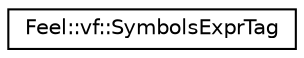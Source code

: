 digraph "Graphical Class Hierarchy"
{
 // LATEX_PDF_SIZE
  edge [fontname="Helvetica",fontsize="10",labelfontname="Helvetica",labelfontsize="10"];
  node [fontname="Helvetica",fontsize="10",shape=record];
  rankdir="LR";
  Node0 [label="Feel::vf::SymbolsExprTag",height=0.2,width=0.4,color="black", fillcolor="white", style="filled",URL="$structFeel_1_1vf_1_1SymbolsExprTag.html",tooltip=" "];
}
